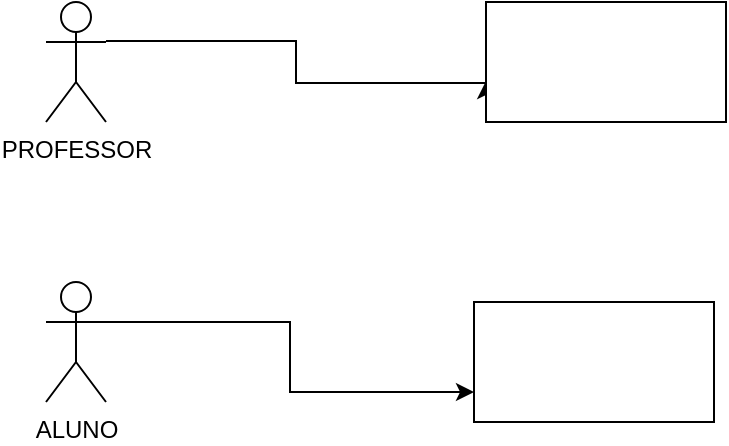 <mxfile version="24.6.0" type="github">
  <diagram name="Página-1" id="0P2HKKypik-2BZC9i3HW">
    <mxGraphModel dx="1066" dy="613" grid="1" gridSize="10" guides="1" tooltips="1" connect="1" arrows="1" fold="1" page="1" pageScale="1" pageWidth="827" pageHeight="1169" math="0" shadow="0">
      <root>
        <mxCell id="0" />
        <mxCell id="1" parent="0" />
        <mxCell id="0RFeQ9MgRtPXAFtp0lvO-4" style="edgeStyle=orthogonalEdgeStyle;rounded=0;orthogonalLoop=1;jettySize=auto;html=1;" parent="1" edge="1">
          <mxGeometry relative="1" as="geometry">
            <mxPoint x="360" y="189.5" as="targetPoint" />
            <mxPoint x="170" y="169.5" as="sourcePoint" />
            <Array as="points">
              <mxPoint x="265" y="169.5" />
              <mxPoint x="265" y="190.5" />
            </Array>
          </mxGeometry>
        </mxCell>
        <mxCell id="0RFeQ9MgRtPXAFtp0lvO-1" value="PROFESSOR" style="shape=umlActor;verticalLabelPosition=bottom;verticalAlign=top;html=1;outlineConnect=0;" parent="1" vertex="1">
          <mxGeometry x="140" y="150" width="30" height="60" as="geometry" />
        </mxCell>
        <mxCell id="0RFeQ9MgRtPXAFtp0lvO-5" value="" style="rounded=0;whiteSpace=wrap;html=1;" parent="1" vertex="1">
          <mxGeometry x="360" y="150" width="120" height="60" as="geometry" />
        </mxCell>
        <mxCell id="0RFeQ9MgRtPXAFtp0lvO-8" style="edgeStyle=orthogonalEdgeStyle;rounded=0;orthogonalLoop=1;jettySize=auto;html=1;exitX=1;exitY=0.333;exitDx=0;exitDy=0;exitPerimeter=0;entryX=0;entryY=0.75;entryDx=0;entryDy=0;" parent="1" source="0RFeQ9MgRtPXAFtp0lvO-6" target="0RFeQ9MgRtPXAFtp0lvO-7" edge="1">
          <mxGeometry relative="1" as="geometry" />
        </mxCell>
        <mxCell id="0RFeQ9MgRtPXAFtp0lvO-6" value="ALUNO" style="shape=umlActor;verticalLabelPosition=bottom;verticalAlign=top;html=1;outlineConnect=0;" parent="1" vertex="1">
          <mxGeometry x="140" y="290" width="30" height="60" as="geometry" />
        </mxCell>
        <mxCell id="0RFeQ9MgRtPXAFtp0lvO-7" value="" style="rounded=0;whiteSpace=wrap;html=1;" parent="1" vertex="1">
          <mxGeometry x="354" y="300" width="120" height="60" as="geometry" />
        </mxCell>
      </root>
    </mxGraphModel>
  </diagram>
</mxfile>
